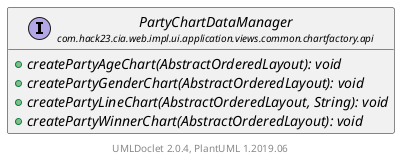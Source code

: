 @startuml
    set namespaceSeparator none
    hide empty fields
    hide empty methods

    interface "<size:14>PartyChartDataManager\n<size:10>com.hack23.cia.web.impl.ui.application.views.common.chartfactory.api" as com.hack23.cia.web.impl.ui.application.views.common.chartfactory.api.PartyChartDataManager [[PartyChartDataManager.html]] {
        {abstract} +createPartyAgeChart(AbstractOrderedLayout): void
        {abstract} +createPartyGenderChart(AbstractOrderedLayout): void
        {abstract} +createPartyLineChart(AbstractOrderedLayout, String): void
        {abstract} +createPartyWinnerChart(AbstractOrderedLayout): void
    }

    center footer UMLDoclet 2.0.4, PlantUML 1.2019.06
@enduml
